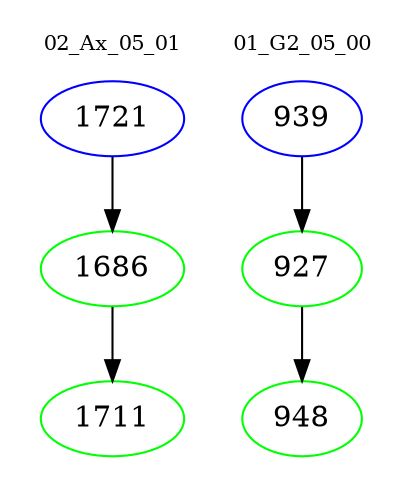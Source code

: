 digraph{
subgraph cluster_0 {
color = white
label = "02_Ax_05_01";
fontsize=10;
T0_1721 [label="1721", color="blue"]
T0_1721 -> T0_1686 [color="black"]
T0_1686 [label="1686", color="green"]
T0_1686 -> T0_1711 [color="black"]
T0_1711 [label="1711", color="green"]
}
subgraph cluster_1 {
color = white
label = "01_G2_05_00";
fontsize=10;
T1_939 [label="939", color="blue"]
T1_939 -> T1_927 [color="black"]
T1_927 [label="927", color="green"]
T1_927 -> T1_948 [color="black"]
T1_948 [label="948", color="green"]
}
}
